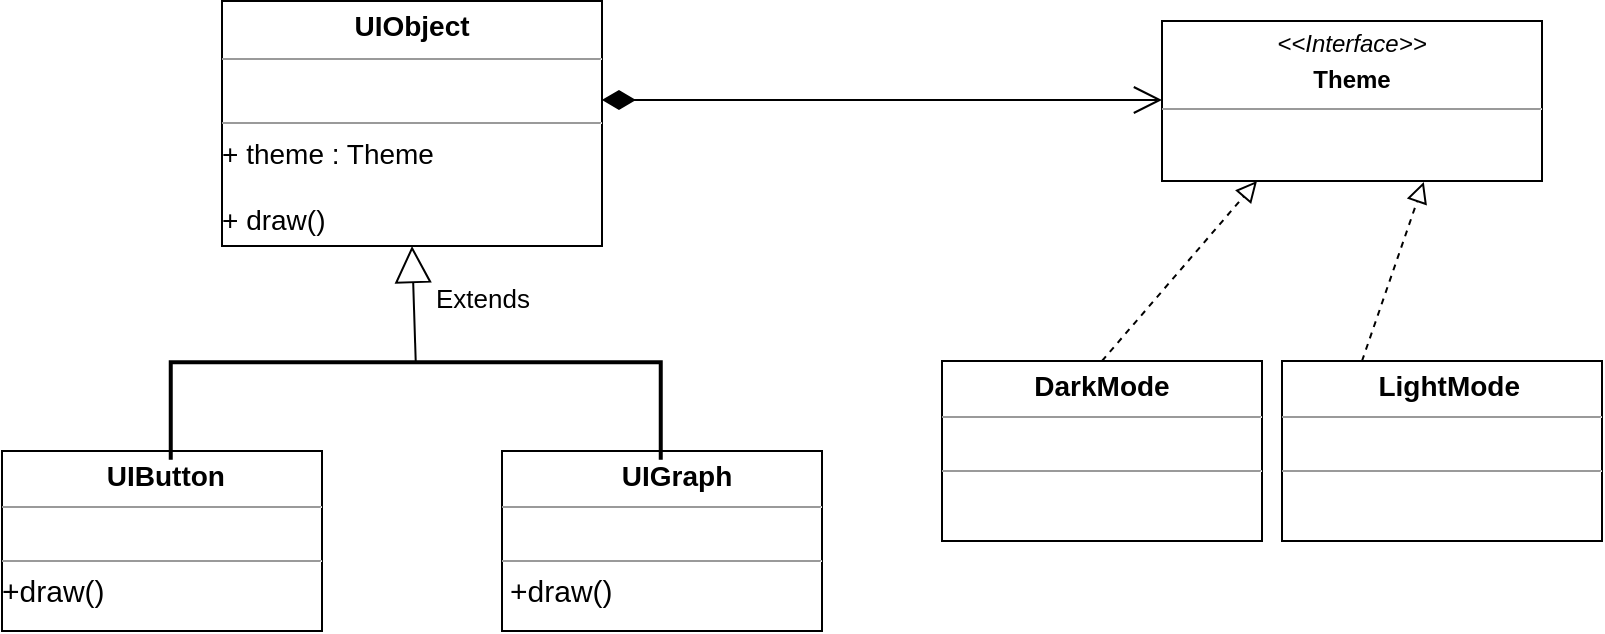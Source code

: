 <mxfile>
    <diagram id="Vkf1kccMHPyQg5MPIpvl" name="Page-1">
        <mxGraphModel dx="1647" dy="500" grid="1" gridSize="10" guides="1" tooltips="1" connect="1" arrows="1" fold="1" page="1" pageScale="1" pageWidth="827" pageHeight="1169" math="0" shadow="0">
            <root>
                <mxCell id="0"/>
                <mxCell id="1" parent="0"/>
                <mxCell id="8" value="&lt;p style=&quot;margin: 0px ; margin-top: 4px ; text-align: center&quot;&gt;&lt;i&gt;&amp;lt;&amp;lt;Interface&amp;gt;&amp;gt;&lt;/i&gt;&lt;br&gt;&lt;/p&gt;&lt;p style=&quot;margin: 0px ; margin-top: 4px ; text-align: center&quot;&gt;&lt;b&gt;Theme&lt;/b&gt;&lt;br&gt;&lt;/p&gt;&lt;hr size=&quot;1&quot;&gt;&lt;p style=&quot;text-align: justify ; margin: 0px 0px 0px 4px&quot;&gt;&lt;font style=&quot;font-size: 14px&quot;&gt;&amp;nbsp;&amp;nbsp;&lt;/font&gt;&lt;/p&gt;" style="verticalAlign=top;align=left;overflow=fill;fontSize=12;fontFamily=Helvetica;html=1;" parent="1" vertex="1">
                    <mxGeometry x="-230" y="37.5" width="190" height="80" as="geometry"/>
                </mxCell>
                <mxCell id="9" value="&lt;p style=&quot;margin: 0px ; margin-top: 4px ; text-align: center&quot;&gt;&lt;span style=&quot;font-size: 14px&quot;&gt;&lt;b&gt;DarkMode&lt;/b&gt;&lt;/span&gt;&lt;br&gt;&lt;/p&gt;&lt;hr size=&quot;1&quot;&gt;&lt;p style=&quot;margin: 0px ; margin-left: 4px&quot;&gt;&lt;br&gt;&lt;/p&gt;&lt;hr size=&quot;1&quot;&gt;&lt;p style=&quot;margin: 0px 0px 0px 4px ; font-size: 14px&quot;&gt;&lt;/p&gt;" style="verticalAlign=top;align=left;overflow=fill;fontSize=12;fontFamily=Helvetica;html=1;" parent="1" vertex="1">
                    <mxGeometry x="-340" y="207.5" width="160" height="90" as="geometry"/>
                </mxCell>
                <mxCell id="10" value="&lt;p style=&quot;margin: 0px ; margin-top: 4px ; text-align: center&quot;&gt;&lt;b&gt;&amp;nbsp;&lt;/b&gt;&lt;b style=&quot;font-size: 14px&quot;&gt;&amp;nbsp;LightMode&lt;/b&gt;&lt;/p&gt;&lt;hr size=&quot;1&quot;&gt;&lt;p style=&quot;margin: 0px ; margin-left: 4px&quot;&gt;&lt;br&gt;&lt;/p&gt;&lt;hr size=&quot;1&quot;&gt;&lt;p style=&quot;margin: 0px ; margin-left: 4px&quot;&gt;&lt;br&gt;&lt;/p&gt;" style="verticalAlign=top;align=left;overflow=fill;fontSize=12;fontFamily=Helvetica;html=1;" parent="1" vertex="1">
                    <mxGeometry x="-170" y="207.5" width="160" height="90" as="geometry"/>
                </mxCell>
                <mxCell id="32" value="&lt;p style=&quot;margin: 0px ; margin-top: 4px ; text-align: center&quot;&gt;&lt;span style=&quot;font-size: 14px&quot;&gt;&lt;b&gt;&amp;nbsp; UIButton&amp;nbsp;&lt;/b&gt;&lt;/span&gt;&lt;br&gt;&lt;/p&gt;&lt;hr size=&quot;1&quot;&gt;&lt;p style=&quot;margin: 0px ; margin-left: 4px&quot;&gt;&lt;br&gt;&lt;/p&gt;&lt;hr size=&quot;1&quot;&gt;&lt;font style=&quot;font-size: 15px&quot;&gt;+draw()&lt;/font&gt;&lt;br&gt;&lt;p style=&quot;margin: 0px 0px 0px 4px ; font-size: 14px&quot;&gt;&lt;/p&gt;" style="verticalAlign=top;align=left;overflow=fill;fontSize=12;fontFamily=Helvetica;html=1;" parent="1" vertex="1">
                    <mxGeometry x="-810" y="252.5" width="160" height="90" as="geometry"/>
                </mxCell>
                <mxCell id="33" value="&lt;p style=&quot;margin: 0px ; margin-top: 4px ; text-align: center&quot;&gt;&lt;b&gt;&amp;nbsp;&lt;/b&gt;&lt;b style=&quot;font-size: 14px&quot;&gt;&amp;nbsp;&lt;/b&gt;&lt;b style=&quot;font-size: 14px&quot;&gt;&amp;nbsp; UIGraph&lt;/b&gt;&lt;/p&gt;&lt;hr size=&quot;1&quot;&gt;&lt;p style=&quot;margin: 0px ; margin-left: 4px&quot;&gt;&lt;br&gt;&lt;/p&gt;&lt;hr size=&quot;1&quot;&gt;&lt;p style=&quot;margin: 0px ; margin-left: 4px&quot;&gt;&lt;span style=&quot;font-size: 15px&quot;&gt;+draw()&lt;/span&gt;&lt;br&gt;&lt;/p&gt;" style="verticalAlign=top;align=left;overflow=fill;fontSize=12;fontFamily=Helvetica;html=1;" parent="1" vertex="1">
                    <mxGeometry x="-560" y="252.5" width="160" height="90" as="geometry"/>
                </mxCell>
                <mxCell id="34" value="" style="strokeWidth=2;html=1;shape=mxgraph.flowchart.annotation_1;align=left;pointerEvents=1;rotation=90;" parent="1" vertex="1">
                    <mxGeometry x="-627.5" y="110" width="48.75" height="245" as="geometry"/>
                </mxCell>
                <mxCell id="35" value="&lt;font style=&quot;font-size: 13px&quot;&gt;Extends&lt;/font&gt;" style="endArrow=block;endSize=16;endFill=0;html=1;exitX=0;exitY=0.5;exitDx=0;exitDy=0;exitPerimeter=0;entryX=0.5;entryY=1;entryDx=0;entryDy=0;" parent="1" source="34" target="38" edge="1">
                    <mxGeometry x="0.062" y="-34" width="160" relative="1" as="geometry">
                        <mxPoint x="-610" y="182.5" as="sourcePoint"/>
                        <mxPoint x="-605" y="162.5" as="targetPoint"/>
                        <mxPoint as="offset"/>
                    </mxGeometry>
                </mxCell>
                <mxCell id="38" value="&lt;p style=&quot;margin: 4px 0px 0px ; text-align: center ; font-size: 14px&quot;&gt;&lt;font style=&quot;font-size: 14px&quot;&gt;&lt;b&gt;UIObject&lt;/b&gt;&lt;br&gt;&lt;/font&gt;&lt;/p&gt;&lt;hr size=&quot;1&quot; style=&quot;font-size: 14px&quot;&gt;&lt;p style=&quot;margin: 0px 0px 0px 4px ; font-size: 14px&quot;&gt;&lt;/p&gt;&lt;font style=&quot;font-size: 14px&quot;&gt;&lt;br&gt;&lt;/font&gt;&lt;hr size=&quot;1&quot; style=&quot;font-size: 14px&quot;&gt;&lt;font style=&quot;font-size: 14px&quot;&gt;+ theme : Theme&lt;br&gt;&lt;br&gt;+ draw()&lt;/font&gt;&lt;br&gt;&lt;p style=&quot;margin: 0px 0px 0px 4px ; font-size: 14px&quot;&gt;&lt;/p&gt;" style="verticalAlign=top;align=left;overflow=fill;fontSize=12;fontFamily=Helvetica;html=1;" parent="1" vertex="1">
                    <mxGeometry x="-700" y="27.5" width="190" height="122.5" as="geometry"/>
                </mxCell>
                <mxCell id="40" value="" style="endArrow=block;startArrow=none;endFill=0;startFill=0;endSize=8;html=1;verticalAlign=bottom;dashed=1;labelBackgroundColor=none;exitX=0.5;exitY=0;exitDx=0;exitDy=0;entryX=0.25;entryY=1;entryDx=0;entryDy=0;" parent="1" source="9" target="8" edge="1">
                    <mxGeometry width="160" relative="1" as="geometry">
                        <mxPoint x="-280" y="160" as="sourcePoint"/>
                        <mxPoint x="-120" y="160" as="targetPoint"/>
                    </mxGeometry>
                </mxCell>
                <mxCell id="41" value="" style="endArrow=block;startArrow=none;endFill=0;startFill=0;endSize=8;html=1;verticalAlign=bottom;dashed=1;labelBackgroundColor=none;exitX=0.25;exitY=0;exitDx=0;exitDy=0;entryX=0.689;entryY=1.006;entryDx=0;entryDy=0;entryPerimeter=0;" parent="1" source="10" target="8" edge="1">
                    <mxGeometry width="160" relative="1" as="geometry">
                        <mxPoint x="-190" y="150" as="sourcePoint"/>
                        <mxPoint x="-30" y="150" as="targetPoint"/>
                    </mxGeometry>
                </mxCell>
                <mxCell id="42" value="" style="endArrow=open;html=1;endSize=12;startArrow=diamondThin;startSize=14;startFill=1;edgeStyle=orthogonalEdgeStyle;align=left;verticalAlign=bottom;exitX=1;exitY=0.404;exitDx=0;exitDy=0;exitPerimeter=0;" edge="1" parent="1" source="38">
                    <mxGeometry x="-0.75" y="47" relative="1" as="geometry">
                        <mxPoint x="-390" y="77" as="sourcePoint"/>
                        <mxPoint x="-230" y="77" as="targetPoint"/>
                        <Array as="points">
                            <mxPoint x="-450" y="77"/>
                            <mxPoint x="-450" y="77"/>
                        </Array>
                        <mxPoint as="offset"/>
                    </mxGeometry>
                </mxCell>
            </root>
        </mxGraphModel>
    </diagram>
</mxfile>